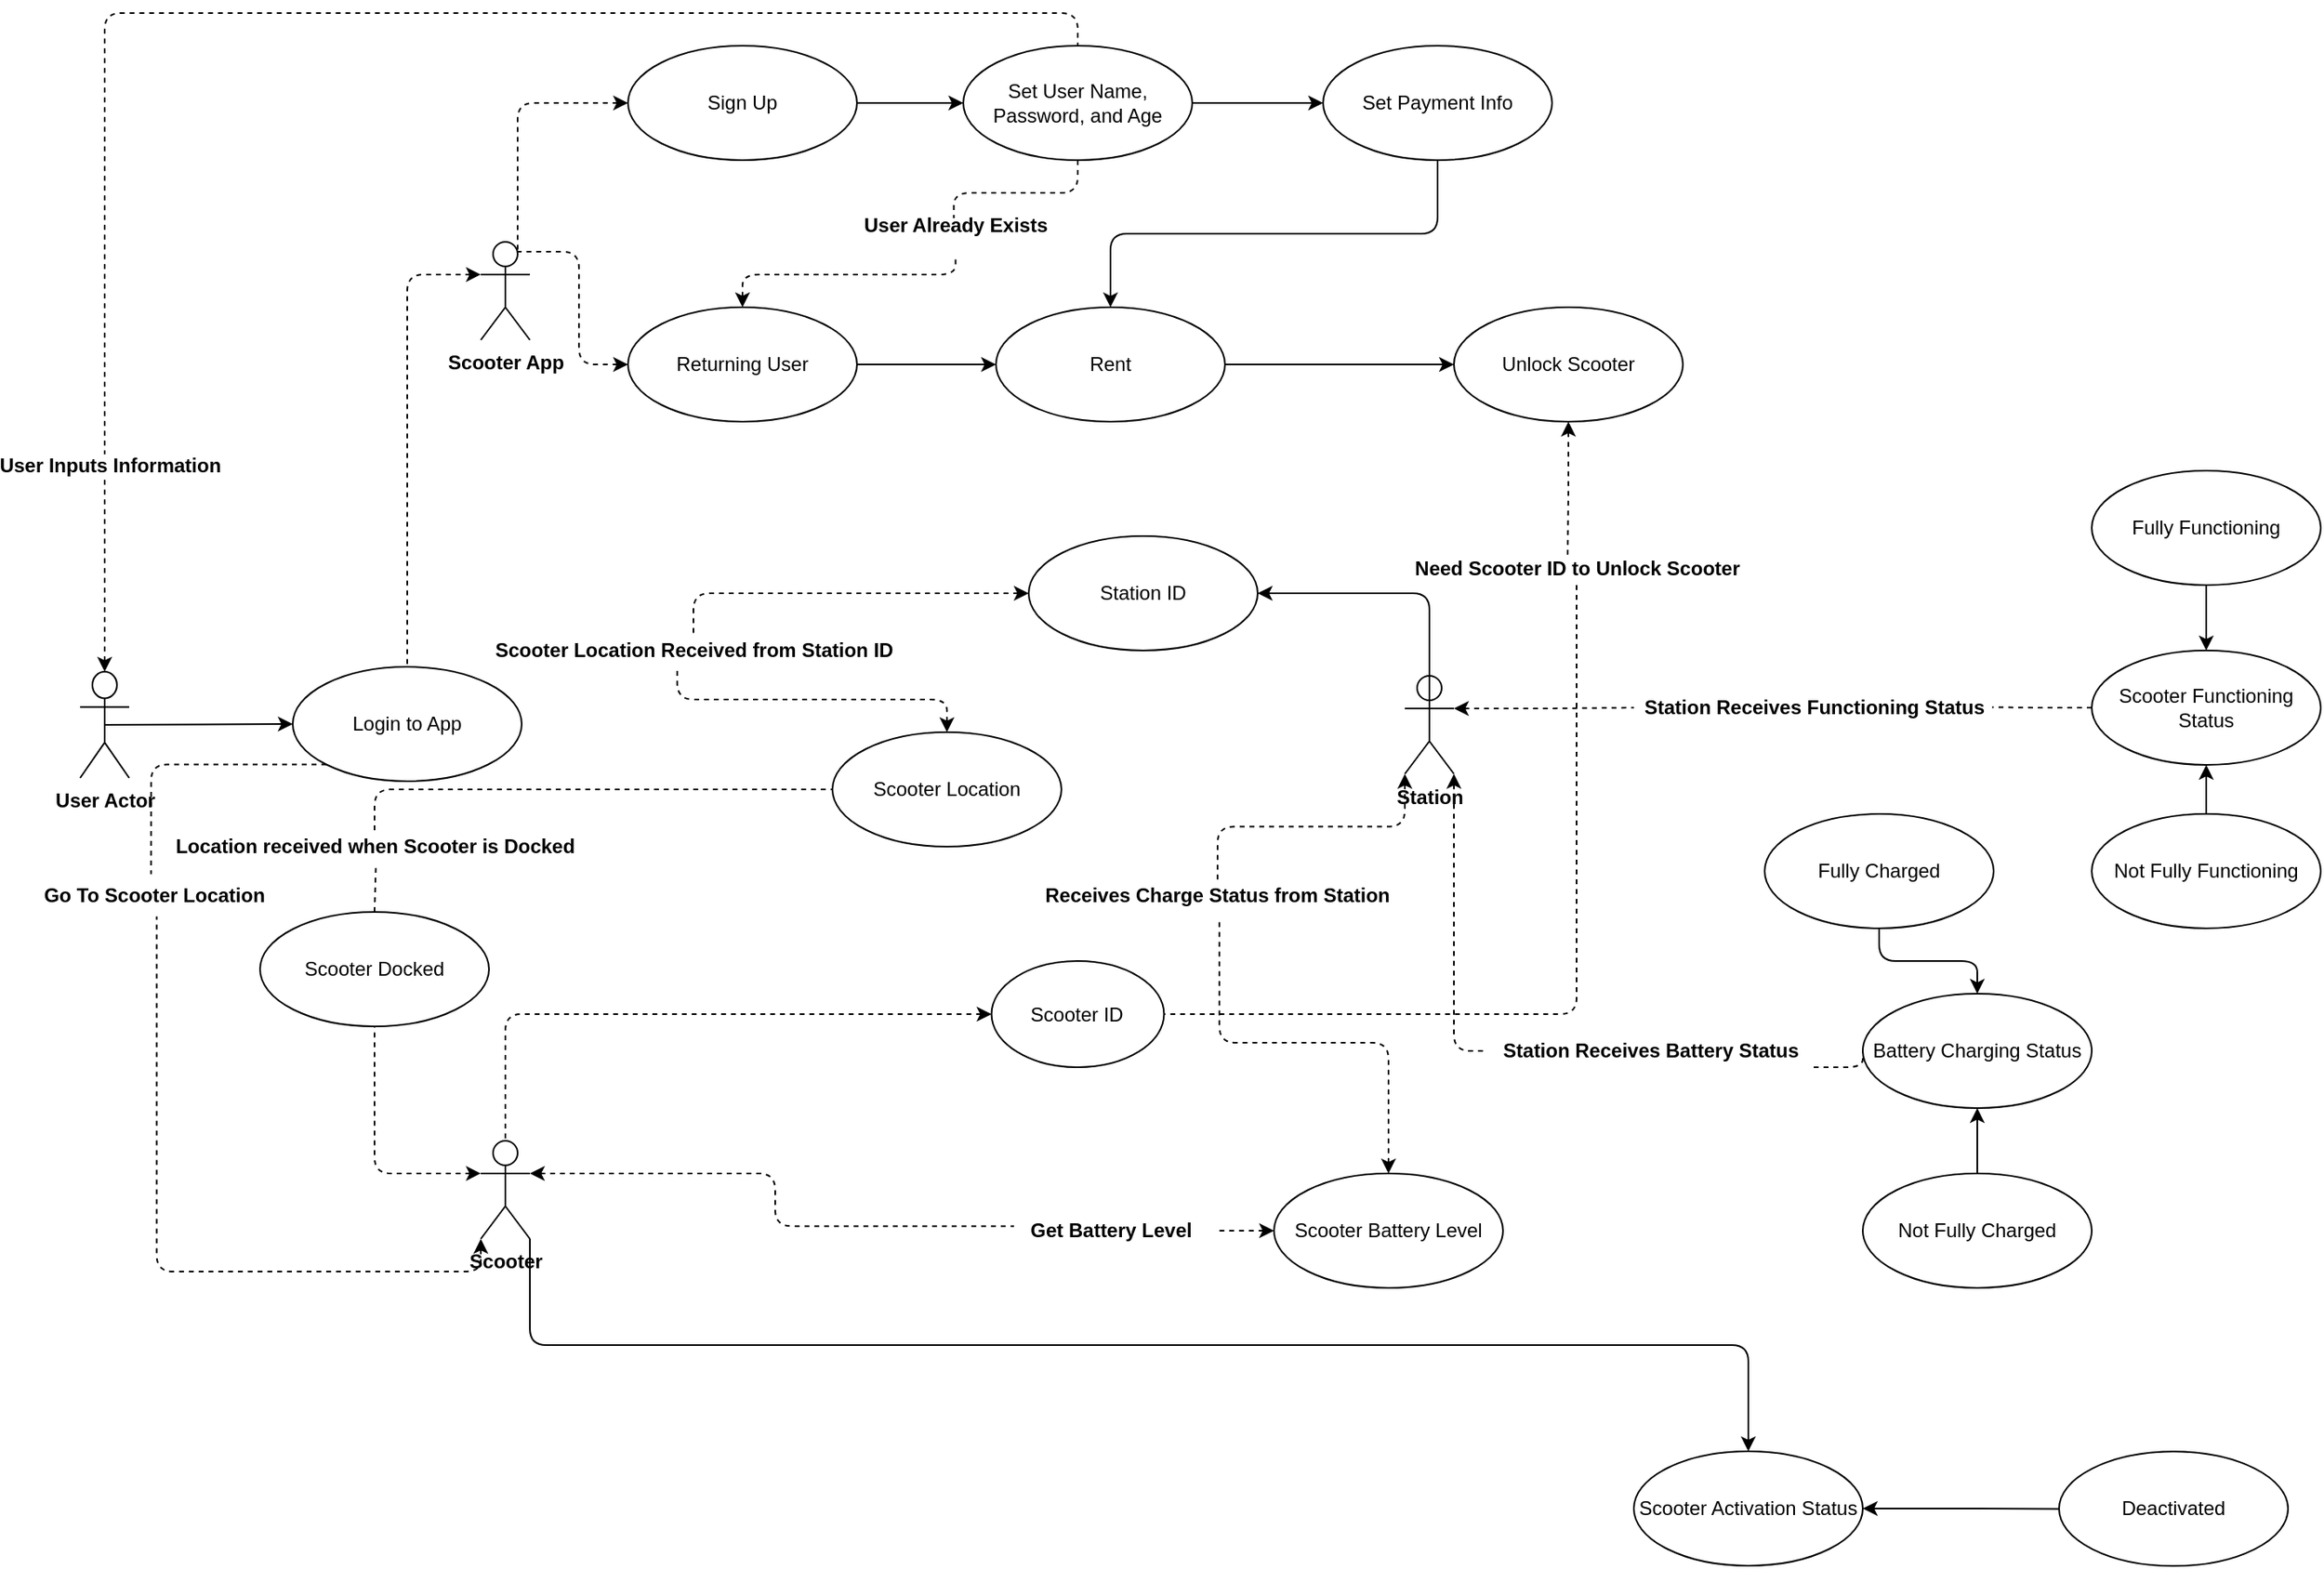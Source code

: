 <mxfile version="18.0.0" type="github">
  <diagram name="Page-1" id="e56a1550-8fbb-45ad-956c-1786394a9013">
    <mxGraphModel dx="2697" dy="1741" grid="1" gridSize="10" guides="1" tooltips="1" connect="1" arrows="1" fold="1" page="1" pageScale="1" pageWidth="1100" pageHeight="850" background="none" math="0" shadow="0">
      <root>
        <object label="" id="0">
          <mxCell />
        </object>
        <mxCell id="1" parent="0" />
        <mxCell id="TM3YVF8j037lLueQWBm--104" style="edgeStyle=orthogonalEdgeStyle;rounded=1;orthogonalLoop=1;jettySize=auto;html=1;exitX=0.5;exitY=0;exitDx=0;exitDy=0;exitPerimeter=0;entryX=0.5;entryY=0;entryDx=0;entryDy=0;fontSize=12;startArrow=classic;startFill=1;endArrow=none;endFill=0;strokeColor=default;dashed=1;" edge="1" parent="1" source="TM3YVF8j037lLueQWBm--1" target="TM3YVF8j037lLueQWBm--44">
          <mxGeometry relative="1" as="geometry" />
        </mxCell>
        <mxCell id="TM3YVF8j037lLueQWBm--105" value="&lt;b&gt;User Inputs Information&lt;/b&gt;" style="edgeLabel;html=1;align=center;verticalAlign=middle;resizable=0;points=[];fontSize=12;" vertex="1" connectable="0" parent="TM3YVF8j037lLueQWBm--104">
          <mxGeometry x="-0.752" y="-3" relative="1" as="geometry">
            <mxPoint as="offset" />
          </mxGeometry>
        </mxCell>
        <mxCell id="TM3YVF8j037lLueQWBm--1" value="&lt;b&gt;User Actor&lt;/b&gt;" style="shape=umlActor;verticalLabelPosition=bottom;verticalAlign=top;html=1;" vertex="1" parent="1">
          <mxGeometry x="-980" y="393" width="30" height="65" as="geometry" />
        </mxCell>
        <mxCell id="TM3YVF8j037lLueQWBm--12" style="edgeStyle=orthogonalEdgeStyle;orthogonalLoop=1;jettySize=auto;html=1;exitX=1;exitY=1;exitDx=0;exitDy=0;exitPerimeter=0;rounded=1;" edge="1" parent="1" source="TM3YVF8j037lLueQWBm--2" target="TM3YVF8j037lLueQWBm--13">
          <mxGeometry relative="1" as="geometry">
            <mxPoint x="240.0" y="460" as="targetPoint" />
          </mxGeometry>
        </mxCell>
        <mxCell id="TM3YVF8j037lLueQWBm--110" style="edgeStyle=orthogonalEdgeStyle;rounded=1;orthogonalLoop=1;jettySize=auto;html=1;exitX=0;exitY=1;exitDx=0;exitDy=0;exitPerimeter=0;entryX=0.512;entryY=1.135;entryDx=0;entryDy=0;entryPerimeter=0;dashed=1;fontSize=12;startArrow=classic;startFill=1;endArrow=none;endFill=0;strokeColor=default;" edge="1" parent="1" source="TM3YVF8j037lLueQWBm--2" target="TM3YVF8j037lLueQWBm--97">
          <mxGeometry relative="1" as="geometry" />
        </mxCell>
        <mxCell id="TM3YVF8j037lLueQWBm--133" style="edgeStyle=orthogonalEdgeStyle;rounded=1;orthogonalLoop=1;jettySize=auto;html=1;exitX=1;exitY=0.333;exitDx=0;exitDy=0;exitPerimeter=0;entryX=-0.036;entryY=0.362;entryDx=0;entryDy=0;entryPerimeter=0;dashed=1;fontSize=12;startArrow=classic;startFill=1;endArrow=none;endFill=0;strokeColor=default;" edge="1" parent="1" source="TM3YVF8j037lLueQWBm--2" target="TM3YVF8j037lLueQWBm--36">
          <mxGeometry relative="1" as="geometry" />
        </mxCell>
        <mxCell id="TM3YVF8j037lLueQWBm--166" style="edgeStyle=orthogonalEdgeStyle;rounded=1;orthogonalLoop=1;jettySize=auto;html=1;exitX=0;exitY=0.333;exitDx=0;exitDy=0;exitPerimeter=0;entryX=0.5;entryY=1;entryDx=0;entryDy=0;dashed=1;fontSize=12;startArrow=classic;startFill=1;endArrow=none;endFill=0;strokeColor=default;" edge="1" parent="1" source="TM3YVF8j037lLueQWBm--2" target="TM3YVF8j037lLueQWBm--161">
          <mxGeometry relative="1" as="geometry" />
        </mxCell>
        <mxCell id="TM3YVF8j037lLueQWBm--2" value="&lt;b&gt;Scooter&lt;/b&gt;" style="shape=umlActor;verticalLabelPosition=bottom;verticalAlign=top;html=1;" vertex="1" parent="1">
          <mxGeometry x="-735" y="680" width="30" height="60" as="geometry" />
        </mxCell>
        <mxCell id="TM3YVF8j037lLueQWBm--107" style="edgeStyle=orthogonalEdgeStyle;rounded=1;orthogonalLoop=1;jettySize=auto;html=1;exitX=0;exitY=0.333;exitDx=0;exitDy=0;exitPerimeter=0;entryX=0.5;entryY=0;entryDx=0;entryDy=0;dashed=1;fontSize=12;startArrow=classic;startFill=1;endArrow=none;endFill=0;strokeColor=default;" edge="1" parent="1" source="TM3YVF8j037lLueQWBm--3" target="TM3YVF8j037lLueQWBm--5">
          <mxGeometry relative="1" as="geometry" />
        </mxCell>
        <mxCell id="TM3YVF8j037lLueQWBm--3" value="&lt;b&gt;Scooter App&lt;/b&gt;" style="shape=umlActor;verticalLabelPosition=bottom;verticalAlign=top;html=1;" vertex="1" parent="1">
          <mxGeometry x="-735" y="130" width="30" height="60" as="geometry" />
        </mxCell>
        <mxCell id="TM3YVF8j037lLueQWBm--59" style="edgeStyle=orthogonalEdgeStyle;curved=1;orthogonalLoop=1;jettySize=auto;html=1;exitX=1;exitY=0.5;exitDx=0;exitDy=0;entryX=0.112;entryY=0.396;entryDx=0;entryDy=0;entryPerimeter=0;fontSize=12;strokeColor=none;endArrow=none;endFill=0;" edge="1" parent="1" source="TM3YVF8j037lLueQWBm--8" target="TM3YVF8j037lLueQWBm--49">
          <mxGeometry relative="1" as="geometry" />
        </mxCell>
        <mxCell id="TM3YVF8j037lLueQWBm--114" style="edgeStyle=orthogonalEdgeStyle;rounded=1;orthogonalLoop=1;jettySize=auto;html=1;exitX=0;exitY=0.5;exitDx=0;exitDy=0;entryX=0.75;entryY=0.1;entryDx=0;entryDy=0;entryPerimeter=0;dashed=1;fontSize=12;startArrow=classic;startFill=1;endArrow=none;endFill=0;strokeColor=default;" edge="1" parent="1" source="TM3YVF8j037lLueQWBm--8" target="TM3YVF8j037lLueQWBm--3">
          <mxGeometry relative="1" as="geometry" />
        </mxCell>
        <mxCell id="TM3YVF8j037lLueQWBm--117" style="edgeStyle=orthogonalEdgeStyle;rounded=1;orthogonalLoop=1;jettySize=auto;html=1;exitX=0.5;exitY=0;exitDx=0;exitDy=0;entryX=0.502;entryY=1.388;entryDx=0;entryDy=0;entryPerimeter=0;dashed=1;fontSize=12;startArrow=classic;startFill=1;endArrow=none;endFill=0;strokeColor=default;" edge="1" parent="1" source="TM3YVF8j037lLueQWBm--8" target="TM3YVF8j037lLueQWBm--49">
          <mxGeometry relative="1" as="geometry" />
        </mxCell>
        <mxCell id="TM3YVF8j037lLueQWBm--8" value="Returning User" style="ellipse;whiteSpace=wrap;html=1;" vertex="1" parent="1">
          <mxGeometry x="-645" y="170" width="140" height="70" as="geometry" />
        </mxCell>
        <mxCell id="TM3YVF8j037lLueQWBm--134" style="edgeStyle=orthogonalEdgeStyle;rounded=1;orthogonalLoop=1;jettySize=auto;html=1;exitX=0;exitY=0.5;exitDx=0;exitDy=0;entryX=1.083;entryY=0.485;entryDx=0;entryDy=0;entryPerimeter=0;dashed=1;fontSize=12;startArrow=classic;startFill=1;endArrow=none;endFill=0;strokeColor=default;" edge="1" parent="1" source="TM3YVF8j037lLueQWBm--11" target="TM3YVF8j037lLueQWBm--36">
          <mxGeometry relative="1" as="geometry" />
        </mxCell>
        <mxCell id="TM3YVF8j037lLueQWBm--140" style="edgeStyle=orthogonalEdgeStyle;rounded=1;orthogonalLoop=1;jettySize=auto;html=1;exitX=0.5;exitY=0;exitDx=0;exitDy=0;entryX=0.507;entryY=1.196;entryDx=0;entryDy=0;entryPerimeter=0;dashed=1;fontSize=12;startArrow=classic;startFill=1;endArrow=none;endFill=0;strokeColor=default;" edge="1" parent="1" source="TM3YVF8j037lLueQWBm--11" target="TM3YVF8j037lLueQWBm--137">
          <mxGeometry relative="1" as="geometry" />
        </mxCell>
        <mxCell id="TM3YVF8j037lLueQWBm--11" value="Scooter Battery Level" style="ellipse;whiteSpace=wrap;html=1;" vertex="1" parent="1">
          <mxGeometry x="-250.0" y="700" width="140" height="70" as="geometry" />
        </mxCell>
        <mxCell id="TM3YVF8j037lLueQWBm--145" style="edgeStyle=orthogonalEdgeStyle;rounded=1;orthogonalLoop=1;jettySize=auto;html=1;exitX=1;exitY=0.5;exitDx=0;exitDy=0;fontSize=12;startArrow=classic;startFill=1;endArrow=none;endFill=0;strokeColor=default;" edge="1" parent="1" source="TM3YVF8j037lLueQWBm--13" target="TM3YVF8j037lLueQWBm--146">
          <mxGeometry relative="1" as="geometry">
            <mxPoint x="240" y="905.154" as="targetPoint" />
          </mxGeometry>
        </mxCell>
        <mxCell id="TM3YVF8j037lLueQWBm--13" value="Scooter Activation Status" style="ellipse;whiteSpace=wrap;html=1;" vertex="1" parent="1">
          <mxGeometry x="-30.0" y="870" width="140" height="70" as="geometry" />
        </mxCell>
        <mxCell id="TM3YVF8j037lLueQWBm--128" style="edgeStyle=orthogonalEdgeStyle;rounded=1;orthogonalLoop=1;jettySize=auto;html=1;exitX=0.5;exitY=0;exitDx=0;exitDy=0;entryX=0.462;entryY=0.996;entryDx=0;entryDy=0;entryPerimeter=0;dashed=1;fontSize=12;startArrow=classic;startFill=1;endArrow=none;endFill=0;strokeColor=default;" edge="1" parent="1" source="TM3YVF8j037lLueQWBm--15" target="TM3YVF8j037lLueQWBm--124">
          <mxGeometry relative="1" as="geometry" />
        </mxCell>
        <mxCell id="TM3YVF8j037lLueQWBm--15" value="Scooter Location" style="ellipse;whiteSpace=wrap;html=1;" vertex="1" parent="1">
          <mxGeometry x="-520.0" y="429.998" width="140" height="70" as="geometry" />
        </mxCell>
        <mxCell id="TM3YVF8j037lLueQWBm--43" style="edgeStyle=orthogonalEdgeStyle;curved=1;orthogonalLoop=1;jettySize=auto;html=1;exitX=1;exitY=0.5;exitDx=0;exitDy=0;fontSize=12;" edge="1" parent="1" source="TM3YVF8j037lLueQWBm--27" target="TM3YVF8j037lLueQWBm--44">
          <mxGeometry relative="1" as="geometry">
            <mxPoint x="560" y="195.154" as="targetPoint" />
          </mxGeometry>
        </mxCell>
        <mxCell id="TM3YVF8j037lLueQWBm--115" style="edgeStyle=orthogonalEdgeStyle;rounded=1;orthogonalLoop=1;jettySize=auto;html=1;exitX=0;exitY=0.5;exitDx=0;exitDy=0;entryX=0.75;entryY=0.1;entryDx=0;entryDy=0;entryPerimeter=0;dashed=1;fontSize=12;startArrow=classic;startFill=1;endArrow=none;endFill=0;strokeColor=default;" edge="1" parent="1" source="TM3YVF8j037lLueQWBm--27" target="TM3YVF8j037lLueQWBm--3">
          <mxGeometry relative="1" as="geometry" />
        </mxCell>
        <mxCell id="TM3YVF8j037lLueQWBm--27" value="Sign Up" style="ellipse;whiteSpace=wrap;html=1;fontSize=12;" vertex="1" parent="1">
          <mxGeometry x="-645" y="10" width="140" height="70" as="geometry" />
        </mxCell>
        <mxCell id="TM3YVF8j037lLueQWBm--92" style="edgeStyle=orthogonalEdgeStyle;curved=1;orthogonalLoop=1;jettySize=auto;html=1;exitX=0;exitY=0.5;exitDx=0;exitDy=0;entryX=0.5;entryY=0.5;entryDx=0;entryDy=0;entryPerimeter=0;fontSize=12;startArrow=classic;startFill=1;endArrow=none;endFill=0;strokeColor=default;" edge="1" parent="1" source="TM3YVF8j037lLueQWBm--5" target="TM3YVF8j037lLueQWBm--1">
          <mxGeometry relative="1" as="geometry" />
        </mxCell>
        <mxCell id="TM3YVF8j037lLueQWBm--160" style="edgeStyle=orthogonalEdgeStyle;rounded=1;orthogonalLoop=1;jettySize=auto;html=1;exitX=0;exitY=1;exitDx=0;exitDy=0;entryX=0.489;entryY=-0.158;entryDx=0;entryDy=0;entryPerimeter=0;fontSize=12;startArrow=none;startFill=0;endArrow=none;endFill=0;strokeColor=default;dashed=1;" edge="1" parent="1" source="TM3YVF8j037lLueQWBm--5" target="TM3YVF8j037lLueQWBm--97">
          <mxGeometry relative="1" as="geometry" />
        </mxCell>
        <mxCell id="TM3YVF8j037lLueQWBm--5" value="Login to App" style="ellipse;whiteSpace=wrap;html=1;" vertex="1" parent="1">
          <mxGeometry x="-850" y="390" width="140" height="70" as="geometry" />
        </mxCell>
        <mxCell id="TM3YVF8j037lLueQWBm--54" style="edgeStyle=orthogonalEdgeStyle;curved=1;orthogonalLoop=1;jettySize=auto;html=1;exitX=1;exitY=0.5;exitDx=0;exitDy=0;entryX=0;entryY=0.5;entryDx=0;entryDy=0;fontSize=12;strokeColor=default;" edge="1" parent="1" source="TM3YVF8j037lLueQWBm--44" target="TM3YVF8j037lLueQWBm--47">
          <mxGeometry relative="1" as="geometry" />
        </mxCell>
        <mxCell id="TM3YVF8j037lLueQWBm--116" style="edgeStyle=orthogonalEdgeStyle;rounded=1;orthogonalLoop=1;jettySize=auto;html=1;exitX=0.5;exitY=1;exitDx=0;exitDy=0;entryX=0.494;entryY=0.273;entryDx=0;entryDy=0;entryPerimeter=0;dashed=1;fontSize=12;startArrow=none;startFill=0;endArrow=none;endFill=0;strokeColor=default;" edge="1" parent="1" source="TM3YVF8j037lLueQWBm--44" target="TM3YVF8j037lLueQWBm--49">
          <mxGeometry relative="1" as="geometry" />
        </mxCell>
        <mxCell id="TM3YVF8j037lLueQWBm--44" value="Set User Name, Password, and Age" style="ellipse;whiteSpace=wrap;html=1;fontSize=12;" vertex="1" parent="1">
          <mxGeometry x="-440" y="10.004" width="140" height="70" as="geometry" />
        </mxCell>
        <mxCell id="TM3YVF8j037lLueQWBm--47" value="Set Payment Info" style="ellipse;whiteSpace=wrap;html=1;fontSize=12;" vertex="1" parent="1">
          <mxGeometry x="-219.997" y="10" width="140" height="70" as="geometry" />
        </mxCell>
        <mxCell id="TM3YVF8j037lLueQWBm--49" value="&lt;b&gt;User Already Exists&lt;/b&gt;" style="text;html=1;align=center;verticalAlign=middle;resizable=0;points=[];autosize=1;strokeColor=none;fillColor=none;fontSize=12;" vertex="1" parent="1">
          <mxGeometry x="-510" y="110" width="130" height="20" as="geometry" />
        </mxCell>
        <mxCell id="TM3YVF8j037lLueQWBm--139" style="edgeStyle=orthogonalEdgeStyle;rounded=1;orthogonalLoop=1;jettySize=auto;html=1;exitX=0;exitY=1;exitDx=0;exitDy=0;exitPerimeter=0;entryX=0.502;entryY=0.158;entryDx=0;entryDy=0;entryPerimeter=0;dashed=1;fontSize=12;startArrow=classic;startFill=1;endArrow=none;endFill=0;strokeColor=default;" edge="1" parent="1" source="TM3YVF8j037lLueQWBm--51" target="TM3YVF8j037lLueQWBm--137">
          <mxGeometry relative="1" as="geometry" />
        </mxCell>
        <mxCell id="TM3YVF8j037lLueQWBm--149" style="edgeStyle=orthogonalEdgeStyle;rounded=1;orthogonalLoop=1;jettySize=auto;html=1;exitX=1;exitY=1;exitDx=0;exitDy=0;exitPerimeter=0;entryX=0;entryY=0.5;entryDx=0;entryDy=0;fontSize=12;startArrow=none;startFill=1;endArrow=none;endFill=0;strokeColor=default;dashed=1;" edge="1" parent="1" source="TM3YVF8j037lLueQWBm--179" target="TM3YVF8j037lLueQWBm--148">
          <mxGeometry relative="1" as="geometry" />
        </mxCell>
        <mxCell id="TM3YVF8j037lLueQWBm--51" value="&lt;b&gt;Station&lt;/b&gt;" style="shape=umlActor;verticalLabelPosition=bottom;verticalAlign=top;html=1;fontSize=12;" vertex="1" parent="1">
          <mxGeometry x="-170" y="395.5" width="30" height="60" as="geometry" />
        </mxCell>
        <mxCell id="TM3YVF8j037lLueQWBm--122" style="edgeStyle=orthogonalEdgeStyle;rounded=1;orthogonalLoop=1;jettySize=auto;html=1;exitX=1;exitY=0.5;exitDx=0;exitDy=0;entryX=0.5;entryY=0.5;entryDx=0;entryDy=0;entryPerimeter=0;fontSize=12;startArrow=classic;startFill=1;endArrow=none;endFill=0;strokeColor=default;" edge="1" parent="1" source="TM3YVF8j037lLueQWBm--68" target="TM3YVF8j037lLueQWBm--51">
          <mxGeometry relative="1" as="geometry" />
        </mxCell>
        <mxCell id="TM3YVF8j037lLueQWBm--68" value="Station ID" style="ellipse;whiteSpace=wrap;html=1;fontSize=12;" vertex="1" parent="1">
          <mxGeometry x="-400.002" y="310" width="140" height="70" as="geometry" />
        </mxCell>
        <mxCell id="TM3YVF8j037lLueQWBm--86" style="edgeStyle=orthogonalEdgeStyle;orthogonalLoop=1;jettySize=auto;html=1;exitX=0.5;exitY=0;exitDx=0;exitDy=0;entryX=0.5;entryY=1;entryDx=0;entryDy=0;fontSize=12;startArrow=classic;startFill=1;endArrow=none;endFill=0;strokeColor=default;rounded=1;" edge="1" parent="1" source="TM3YVF8j037lLueQWBm--70" target="TM3YVF8j037lLueQWBm--47">
          <mxGeometry relative="1" as="geometry" />
        </mxCell>
        <mxCell id="TM3YVF8j037lLueQWBm--100" style="edgeStyle=orthogonalEdgeStyle;orthogonalLoop=1;jettySize=auto;html=1;exitX=0;exitY=0.5;exitDx=0;exitDy=0;entryX=1;entryY=0.5;entryDx=0;entryDy=0;fontSize=12;startArrow=classic;startFill=1;endArrow=none;endFill=0;strokeColor=default;rounded=0;" edge="1" parent="1" source="TM3YVF8j037lLueQWBm--70" target="TM3YVF8j037lLueQWBm--8">
          <mxGeometry relative="1" as="geometry" />
        </mxCell>
        <mxCell id="TM3YVF8j037lLueQWBm--70" value="Rent" style="ellipse;whiteSpace=wrap;html=1;fontSize=12;" vertex="1" parent="1">
          <mxGeometry x="-420" y="170.004" width="140" height="70" as="geometry" />
        </mxCell>
        <mxCell id="TM3YVF8j037lLueQWBm--101" style="edgeStyle=orthogonalEdgeStyle;rounded=0;orthogonalLoop=1;jettySize=auto;html=1;exitX=0;exitY=0.5;exitDx=0;exitDy=0;entryX=1;entryY=0.5;entryDx=0;entryDy=0;fontSize=12;startArrow=classic;startFill=1;endArrow=none;endFill=0;strokeColor=default;" edge="1" parent="1" source="TM3YVF8j037lLueQWBm--78" target="TM3YVF8j037lLueQWBm--70">
          <mxGeometry relative="1" as="geometry" />
        </mxCell>
        <mxCell id="TM3YVF8j037lLueQWBm--141" style="edgeStyle=orthogonalEdgeStyle;rounded=1;orthogonalLoop=1;jettySize=auto;html=1;exitX=0.5;exitY=1;exitDx=0;exitDy=0;entryX=1;entryY=0.5;entryDx=0;entryDy=0;dashed=1;fontSize=12;startArrow=none;startFill=1;endArrow=none;endFill=0;strokeColor=default;" edge="1" parent="1" source="TM3YVF8j037lLueQWBm--142" target="TM3YVF8j037lLueQWBm--84">
          <mxGeometry relative="1" as="geometry" />
        </mxCell>
        <mxCell id="TM3YVF8j037lLueQWBm--144" style="edgeStyle=orthogonalEdgeStyle;rounded=1;orthogonalLoop=1;jettySize=auto;html=1;exitX=0.5;exitY=1;exitDx=0;exitDy=0;entryX=0.474;entryY=0.119;entryDx=0;entryDy=0;entryPerimeter=0;dashed=1;fontSize=12;startArrow=classic;startFill=1;endArrow=none;endFill=0;strokeColor=default;" edge="1" parent="1" source="TM3YVF8j037lLueQWBm--78" target="TM3YVF8j037lLueQWBm--142">
          <mxGeometry relative="1" as="geometry" />
        </mxCell>
        <mxCell id="TM3YVF8j037lLueQWBm--78" value="Unlock Scooter" style="ellipse;whiteSpace=wrap;html=1;fontSize=12;" vertex="1" parent="1">
          <mxGeometry x="-140" y="170.004" width="140" height="70" as="geometry" />
        </mxCell>
        <mxCell id="TM3YVF8j037lLueQWBm--130" style="edgeStyle=orthogonalEdgeStyle;rounded=1;orthogonalLoop=1;jettySize=auto;html=1;exitX=0;exitY=0.5;exitDx=0;exitDy=0;entryX=0.5;entryY=0;entryDx=0;entryDy=0;entryPerimeter=0;dashed=1;fontSize=12;startArrow=classic;startFill=1;endArrow=none;endFill=0;strokeColor=default;" edge="1" parent="1" source="TM3YVF8j037lLueQWBm--84" target="TM3YVF8j037lLueQWBm--2">
          <mxGeometry relative="1" as="geometry" />
        </mxCell>
        <mxCell id="TM3YVF8j037lLueQWBm--84" value="Scooter ID" style="ellipse;whiteSpace=wrap;html=1;fontSize=12;" vertex="1" parent="1">
          <mxGeometry x="-422.73" y="570" width="105.46" height="65" as="geometry" />
        </mxCell>
        <mxCell id="TM3YVF8j037lLueQWBm--97" value="&lt;b&gt;Go To Scooter Location&lt;/b&gt;" style="text;html=1;align=center;verticalAlign=middle;resizable=0;points=[];autosize=1;strokeColor=none;fillColor=none;fontSize=12;" vertex="1" parent="1">
          <mxGeometry x="-1010" y="520" width="150" height="20" as="geometry" />
        </mxCell>
        <mxCell id="TM3YVF8j037lLueQWBm--124" value="&lt;b&gt;Scooter Location Received from Station ID&lt;/b&gt;" style="text;html=1;align=center;verticalAlign=middle;resizable=0;points=[];autosize=1;strokeColor=none;fillColor=none;fontSize=12;" vertex="1" parent="1">
          <mxGeometry x="-735" y="370" width="260" height="20" as="geometry" />
        </mxCell>
        <mxCell id="TM3YVF8j037lLueQWBm--127" value="" style="edgeStyle=orthogonalEdgeStyle;rounded=1;orthogonalLoop=1;jettySize=auto;html=1;exitX=0;exitY=0.5;exitDx=0;exitDy=0;entryX=0.5;entryY=0;entryDx=0;entryDy=0;dashed=1;fontSize=12;startArrow=classic;startFill=1;endArrow=none;endFill=0;strokeColor=default;" edge="1" parent="1" source="TM3YVF8j037lLueQWBm--68" target="TM3YVF8j037lLueQWBm--124">
          <mxGeometry relative="1" as="geometry">
            <mxPoint x="-440.002" y="425.5" as="sourcePoint" />
            <mxPoint x="-600" y="509.998" as="targetPoint" />
          </mxGeometry>
        </mxCell>
        <mxCell id="TM3YVF8j037lLueQWBm--36" value="&lt;b&gt;Get Battery Level&lt;/b&gt;" style="text;html=1;align=center;verticalAlign=middle;resizable=0;points=[];autosize=1;strokeColor=none;fillColor=none;fontSize=12;" vertex="1" parent="1">
          <mxGeometry x="-405" y="725" width="110" height="20" as="geometry" />
        </mxCell>
        <mxCell id="TM3YVF8j037lLueQWBm--137" value="&lt;b&gt;Receives Charge Status from Station&lt;/b&gt;" style="text;html=1;align=center;verticalAlign=middle;resizable=0;points=[];autosize=1;strokeColor=none;fillColor=none;fontSize=12;" vertex="1" parent="1">
          <mxGeometry x="-400" y="520" width="230" height="20" as="geometry" />
        </mxCell>
        <mxCell id="TM3YVF8j037lLueQWBm--142" value="&lt;b&gt;Need Scooter ID to Unlock Scooter&lt;/b&gt;" style="text;html=1;align=center;verticalAlign=middle;resizable=0;points=[];autosize=1;strokeColor=none;fillColor=none;fontSize=12;" vertex="1" parent="1">
          <mxGeometry x="-170" y="320" width="210" height="20" as="geometry" />
        </mxCell>
        <mxCell id="TM3YVF8j037lLueQWBm--146" value="Deactivated" style="ellipse;whiteSpace=wrap;html=1;fontSize=12;" vertex="1" parent="1">
          <mxGeometry x="230" y="870.154" width="140" height="70" as="geometry" />
        </mxCell>
        <mxCell id="TM3YVF8j037lLueQWBm--152" style="edgeStyle=orthogonalEdgeStyle;rounded=1;orthogonalLoop=1;jettySize=auto;html=1;exitX=0.5;exitY=0;exitDx=0;exitDy=0;entryX=0.5;entryY=1;entryDx=0;entryDy=0;fontSize=12;startArrow=classic;startFill=1;endArrow=none;endFill=0;strokeColor=default;" edge="1" parent="1" source="TM3YVF8j037lLueQWBm--148" target="TM3YVF8j037lLueQWBm--151">
          <mxGeometry relative="1" as="geometry" />
        </mxCell>
        <mxCell id="TM3YVF8j037lLueQWBm--156" style="edgeStyle=orthogonalEdgeStyle;rounded=1;orthogonalLoop=1;jettySize=auto;html=1;exitX=0.5;exitY=1;exitDx=0;exitDy=0;entryX=0.5;entryY=0;entryDx=0;entryDy=0;fontSize=12;startArrow=classic;startFill=1;endArrow=none;endFill=0;strokeColor=default;" edge="1" parent="1" source="TM3YVF8j037lLueQWBm--148" target="TM3YVF8j037lLueQWBm--153">
          <mxGeometry relative="1" as="geometry" />
        </mxCell>
        <mxCell id="TM3YVF8j037lLueQWBm--148" value="Battery Charging Status" style="ellipse;whiteSpace=wrap;html=1;fontSize=12;" vertex="1" parent="1">
          <mxGeometry x="110" y="590.004" width="140" height="70" as="geometry" />
        </mxCell>
        <mxCell id="TM3YVF8j037lLueQWBm--151" value="Fully Charged" style="ellipse;whiteSpace=wrap;html=1;fontSize=12;" vertex="1" parent="1">
          <mxGeometry x="50" y="480" width="140" height="70" as="geometry" />
        </mxCell>
        <mxCell id="TM3YVF8j037lLueQWBm--153" value="Not Fully Charged" style="ellipse;whiteSpace=wrap;html=1;fontSize=12;" vertex="1" parent="1">
          <mxGeometry x="110" y="700" width="140" height="70" as="geometry" />
        </mxCell>
        <mxCell id="TM3YVF8j037lLueQWBm--158" value="Fully Functioning" style="ellipse;whiteSpace=wrap;html=1;fontSize=12;" vertex="1" parent="1">
          <mxGeometry x="250" y="270" width="140" height="70" as="geometry" />
        </mxCell>
        <mxCell id="TM3YVF8j037lLueQWBm--171" style="edgeStyle=orthogonalEdgeStyle;rounded=1;orthogonalLoop=1;jettySize=auto;html=1;exitX=0.5;exitY=0;exitDx=0;exitDy=0;entryX=0.5;entryY=1;entryDx=0;entryDy=0;fontSize=12;startArrow=classic;startFill=1;endArrow=none;endFill=0;strokeColor=default;" edge="1" parent="1" source="TM3YVF8j037lLueQWBm--159" target="TM3YVF8j037lLueQWBm--158">
          <mxGeometry relative="1" as="geometry" />
        </mxCell>
        <mxCell id="TM3YVF8j037lLueQWBm--175" style="edgeStyle=orthogonalEdgeStyle;rounded=1;orthogonalLoop=1;jettySize=auto;html=1;exitX=0.5;exitY=1;exitDx=0;exitDy=0;entryX=0.5;entryY=0;entryDx=0;entryDy=0;fontSize=12;startArrow=classic;startFill=1;endArrow=none;endFill=0;strokeColor=default;" edge="1" parent="1" source="TM3YVF8j037lLueQWBm--159" target="TM3YVF8j037lLueQWBm--172">
          <mxGeometry relative="1" as="geometry" />
        </mxCell>
        <mxCell id="TM3YVF8j037lLueQWBm--178" style="edgeStyle=orthogonalEdgeStyle;rounded=1;orthogonalLoop=1;jettySize=auto;html=1;exitX=0;exitY=0.5;exitDx=0;exitDy=0;entryX=0.996;entryY=0.485;entryDx=0;entryDy=0;entryPerimeter=0;dashed=1;fontSize=12;startArrow=none;startFill=0;endArrow=none;endFill=0;strokeColor=default;" edge="1" parent="1" source="TM3YVF8j037lLueQWBm--159" target="TM3YVF8j037lLueQWBm--176">
          <mxGeometry relative="1" as="geometry" />
        </mxCell>
        <mxCell id="TM3YVF8j037lLueQWBm--159" value="Scooter Functioning Status" style="ellipse;whiteSpace=wrap;html=1;fontSize=12;" vertex="1" parent="1">
          <mxGeometry x="250" y="380" width="140" height="70" as="geometry" />
        </mxCell>
        <mxCell id="TM3YVF8j037lLueQWBm--163" style="edgeStyle=orthogonalEdgeStyle;rounded=1;orthogonalLoop=1;jettySize=auto;html=1;exitX=0.5;exitY=0;exitDx=0;exitDy=0;entryX=0;entryY=0.5;entryDx=0;entryDy=0;dashed=1;fontSize=12;startArrow=none;startFill=0;endArrow=none;endFill=0;strokeColor=default;" edge="1" parent="1" source="TM3YVF8j037lLueQWBm--167" target="TM3YVF8j037lLueQWBm--15">
          <mxGeometry relative="1" as="geometry" />
        </mxCell>
        <mxCell id="TM3YVF8j037lLueQWBm--169" style="edgeStyle=orthogonalEdgeStyle;rounded=1;orthogonalLoop=1;jettySize=auto;html=1;exitX=0.5;exitY=0;exitDx=0;exitDy=0;entryX=0.503;entryY=1.158;entryDx=0;entryDy=0;entryPerimeter=0;dashed=1;fontSize=12;startArrow=none;startFill=0;endArrow=none;endFill=0;strokeColor=default;" edge="1" parent="1" source="TM3YVF8j037lLueQWBm--161" target="TM3YVF8j037lLueQWBm--167">
          <mxGeometry relative="1" as="geometry" />
        </mxCell>
        <mxCell id="TM3YVF8j037lLueQWBm--161" value="Scooter Docked" style="ellipse;whiteSpace=wrap;html=1;fontSize=12;" vertex="1" parent="1">
          <mxGeometry x="-870" y="540" width="140" height="70" as="geometry" />
        </mxCell>
        <mxCell id="TM3YVF8j037lLueQWBm--167" value="&lt;b&gt;Location received when Scooter is Docked&lt;/b&gt;" style="text;html=1;align=center;verticalAlign=middle;resizable=0;points=[];autosize=1;strokeColor=none;fillColor=none;fontSize=12;" vertex="1" parent="1">
          <mxGeometry x="-930" y="490" width="260" height="20" as="geometry" />
        </mxCell>
        <mxCell id="TM3YVF8j037lLueQWBm--172" value="Not Fully Functioning" style="ellipse;whiteSpace=wrap;html=1;fontSize=12;" vertex="1" parent="1">
          <mxGeometry x="250" y="480" width="140" height="70" as="geometry" />
        </mxCell>
        <mxCell id="TM3YVF8j037lLueQWBm--176" value="&lt;b&gt;Station Receives Functioning Status&lt;/b&gt;" style="text;html=1;align=center;verticalAlign=middle;resizable=0;points=[];autosize=1;strokeColor=none;fillColor=none;fontSize=12;" vertex="1" parent="1">
          <mxGeometry x="-30" y="405" width="220" height="20" as="geometry" />
        </mxCell>
        <mxCell id="TM3YVF8j037lLueQWBm--177" value="" style="edgeStyle=orthogonalEdgeStyle;rounded=1;orthogonalLoop=1;jettySize=auto;html=1;exitX=1;exitY=0.333;exitDx=0;exitDy=0;exitPerimeter=0;fontSize=12;startArrow=classic;startFill=1;endArrow=none;endFill=0;strokeColor=default;dashed=1;" edge="1" parent="1" source="TM3YVF8j037lLueQWBm--51" target="TM3YVF8j037lLueQWBm--176">
          <mxGeometry relative="1" as="geometry">
            <mxPoint x="250" y="415.923" as="targetPoint" />
            <mxPoint x="-140" y="415.5" as="sourcePoint" />
          </mxGeometry>
        </mxCell>
        <mxCell id="TM3YVF8j037lLueQWBm--179" value="&lt;b&gt;Station Receives Battery Status&lt;/b&gt;" style="text;html=1;align=center;verticalAlign=middle;resizable=0;points=[];autosize=1;strokeColor=none;fillColor=none;fontSize=12;" vertex="1" parent="1">
          <mxGeometry x="-120" y="615" width="200" height="20" as="geometry" />
        </mxCell>
        <mxCell id="TM3YVF8j037lLueQWBm--180" value="" style="edgeStyle=orthogonalEdgeStyle;rounded=1;orthogonalLoop=1;jettySize=auto;html=1;exitX=1;exitY=1;exitDx=0;exitDy=0;exitPerimeter=0;entryX=0;entryY=0.5;entryDx=0;entryDy=0;fontSize=12;startArrow=classic;startFill=1;endArrow=none;endFill=0;strokeColor=default;dashed=1;" edge="1" parent="1" source="TM3YVF8j037lLueQWBm--51" target="TM3YVF8j037lLueQWBm--179">
          <mxGeometry relative="1" as="geometry">
            <mxPoint x="-140" y="455.5" as="sourcePoint" />
            <mxPoint x="110" y="625.004" as="targetPoint" />
          </mxGeometry>
        </mxCell>
      </root>
    </mxGraphModel>
  </diagram>
</mxfile>
